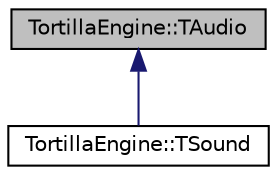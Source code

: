 digraph "TortillaEngine::TAudio"
{
 // LATEX_PDF_SIZE
  edge [fontname="Helvetica",fontsize="10",labelfontname="Helvetica",labelfontsize="10"];
  node [fontname="Helvetica",fontsize="10",shape=record];
  Node1 [label="TortillaEngine::TAudio",height=0.2,width=0.4,color="black", fillcolor="grey75", style="filled", fontcolor="black",tooltip="Class for audio management."];
  Node1 -> Node2 [dir="back",color="midnightblue",fontsize="10",style="solid",fontname="Helvetica"];
  Node2 [label="TortillaEngine::TSound",height=0.2,width=0.4,color="black", fillcolor="white", style="filled",URL="$class_tortilla_engine_1_1_t_sound.html",tooltip="Class for sound effects audio management."];
}
